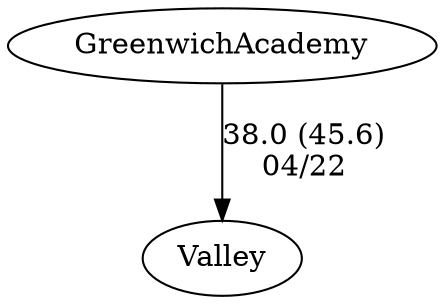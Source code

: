 digraph girls1foursGreenwichAcademy {Valley [URL="girls1foursGreenwichAcademyValley.html"];GreenwichAcademy [URL="girls1foursGreenwichAcademyGreenwichAcademy.html"];GreenwichAcademy -> Valley[label="38.0 (45.6)
04/22", weight="62", tooltip="NEIRA Girls Fours,Greenwich Academy vs. Valley Regional			
Distance: 1250m Conditions: Windy, with conditions in the last 500m getting progressively choppier through the day. Strong cross-tailwind for all races. Comments: Race order went 3V-1V-2V-4V. Due to high winds, racing was shortened to 1100m for the 2V race and 1000m for the 4V race.
A big thanks to Valley Regional for making the trip to Greenwich!
None", URL="http://www.row2k.com/results/resultspage.cfm?UID=F7D27A2768B3A94AA28296B6E17A5936&cat=1", random="random"]}